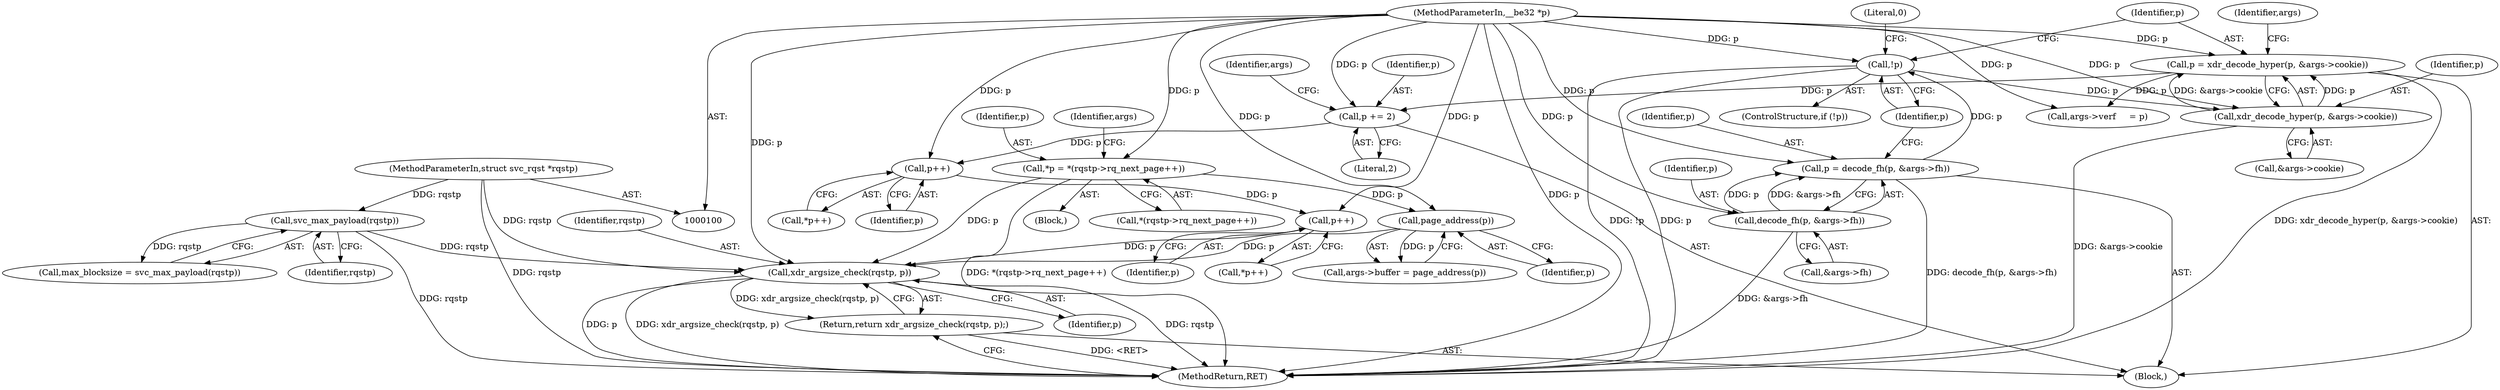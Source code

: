 digraph "1_linux_c70422f760c120480fee4de6c38804c72aa26bc1_7@del" {
"1000195" [label="(Call,xdr_argsize_check(rqstp, p))"];
"1000109" [label="(Call,svc_max_payload(rqstp))"];
"1000101" [label="(MethodParameterIn,struct svc_rqst *rqstp)"];
"1000189" [label="(Call,page_address(p))"];
"1000173" [label="(Call,*p = *(rqstp->rq_next_page++))"];
"1000102" [label="(MethodParameterIn,__be32 *p)"];
"1000154" [label="(Call,p++)"];
"1000146" [label="(Call,p++)"];
"1000137" [label="(Call,p += 2)"];
"1000124" [label="(Call,p = xdr_decode_hyper(p, &args->cookie))"];
"1000126" [label="(Call,xdr_decode_hyper(p, &args->cookie))"];
"1000120" [label="(Call,!p)"];
"1000111" [label="(Call,p = decode_fh(p, &args->fh))"];
"1000113" [label="(Call,decode_fh(p, &args->fh))"];
"1000194" [label="(Return,return xdr_argsize_check(rqstp, p);)"];
"1000111" [label="(Call,p = decode_fh(p, &args->fh))"];
"1000173" [label="(Call,*p = *(rqstp->rq_next_page++))"];
"1000145" [label="(Call,*p++)"];
"1000110" [label="(Identifier,rqstp)"];
"1000101" [label="(MethodParameterIn,struct svc_rqst *rqstp)"];
"1000190" [label="(Identifier,p)"];
"1000109" [label="(Call,svc_max_payload(rqstp))"];
"1000112" [label="(Identifier,p)"];
"1000115" [label="(Call,&args->fh)"];
"1000120" [label="(Call,!p)"];
"1000128" [label="(Call,&args->cookie)"];
"1000121" [label="(Identifier,p)"];
"1000107" [label="(Call,max_blocksize = svc_max_payload(rqstp))"];
"1000132" [label="(Call,args->verf     = p)"];
"1000138" [label="(Identifier,p)"];
"1000123" [label="(Literal,0)"];
"1000153" [label="(Call,*p++)"];
"1000189" [label="(Call,page_address(p))"];
"1000175" [label="(Call,*(rqstp->rq_next_page++))"];
"1000124" [label="(Call,p = xdr_decode_hyper(p, &args->cookie))"];
"1000119" [label="(ControlStructure,if (!p))"];
"1000114" [label="(Identifier,p)"];
"1000196" [label="(Identifier,rqstp)"];
"1000195" [label="(Call,xdr_argsize_check(rqstp, p))"];
"1000171" [label="(Block,)"];
"1000125" [label="(Identifier,p)"];
"1000147" [label="(Identifier,p)"];
"1000134" [label="(Identifier,args)"];
"1000137" [label="(Call,p += 2)"];
"1000102" [label="(MethodParameterIn,__be32 *p)"];
"1000198" [label="(MethodReturn,RET)"];
"1000142" [label="(Identifier,args)"];
"1000154" [label="(Call,p++)"];
"1000194" [label="(Return,return xdr_argsize_check(rqstp, p);)"];
"1000127" [label="(Identifier,p)"];
"1000104" [label="(Block,)"];
"1000197" [label="(Identifier,p)"];
"1000139" [label="(Literal,2)"];
"1000126" [label="(Call,xdr_decode_hyper(p, &args->cookie))"];
"1000113" [label="(Call,decode_fh(p, &args->fh))"];
"1000146" [label="(Call,p++)"];
"1000174" [label="(Identifier,p)"];
"1000155" [label="(Identifier,p)"];
"1000185" [label="(Call,args->buffer = page_address(p))"];
"1000183" [label="(Identifier,args)"];
"1000195" -> "1000194"  [label="AST: "];
"1000195" -> "1000197"  [label="CFG: "];
"1000196" -> "1000195"  [label="AST: "];
"1000197" -> "1000195"  [label="AST: "];
"1000194" -> "1000195"  [label="CFG: "];
"1000195" -> "1000198"  [label="DDG: p"];
"1000195" -> "1000198"  [label="DDG: xdr_argsize_check(rqstp, p)"];
"1000195" -> "1000198"  [label="DDG: rqstp"];
"1000195" -> "1000194"  [label="DDG: xdr_argsize_check(rqstp, p)"];
"1000109" -> "1000195"  [label="DDG: rqstp"];
"1000101" -> "1000195"  [label="DDG: rqstp"];
"1000189" -> "1000195"  [label="DDG: p"];
"1000154" -> "1000195"  [label="DDG: p"];
"1000173" -> "1000195"  [label="DDG: p"];
"1000102" -> "1000195"  [label="DDG: p"];
"1000109" -> "1000107"  [label="AST: "];
"1000109" -> "1000110"  [label="CFG: "];
"1000110" -> "1000109"  [label="AST: "];
"1000107" -> "1000109"  [label="CFG: "];
"1000109" -> "1000198"  [label="DDG: rqstp"];
"1000109" -> "1000107"  [label="DDG: rqstp"];
"1000101" -> "1000109"  [label="DDG: rqstp"];
"1000101" -> "1000100"  [label="AST: "];
"1000101" -> "1000198"  [label="DDG: rqstp"];
"1000189" -> "1000185"  [label="AST: "];
"1000189" -> "1000190"  [label="CFG: "];
"1000190" -> "1000189"  [label="AST: "];
"1000185" -> "1000189"  [label="CFG: "];
"1000189" -> "1000185"  [label="DDG: p"];
"1000173" -> "1000189"  [label="DDG: p"];
"1000102" -> "1000189"  [label="DDG: p"];
"1000173" -> "1000171"  [label="AST: "];
"1000173" -> "1000175"  [label="CFG: "];
"1000174" -> "1000173"  [label="AST: "];
"1000175" -> "1000173"  [label="AST: "];
"1000183" -> "1000173"  [label="CFG: "];
"1000173" -> "1000198"  [label="DDG: *(rqstp->rq_next_page++)"];
"1000102" -> "1000173"  [label="DDG: p"];
"1000102" -> "1000100"  [label="AST: "];
"1000102" -> "1000198"  [label="DDG: p"];
"1000102" -> "1000111"  [label="DDG: p"];
"1000102" -> "1000113"  [label="DDG: p"];
"1000102" -> "1000120"  [label="DDG: p"];
"1000102" -> "1000124"  [label="DDG: p"];
"1000102" -> "1000126"  [label="DDG: p"];
"1000102" -> "1000132"  [label="DDG: p"];
"1000102" -> "1000137"  [label="DDG: p"];
"1000102" -> "1000146"  [label="DDG: p"];
"1000102" -> "1000154"  [label="DDG: p"];
"1000154" -> "1000153"  [label="AST: "];
"1000154" -> "1000155"  [label="CFG: "];
"1000155" -> "1000154"  [label="AST: "];
"1000153" -> "1000154"  [label="CFG: "];
"1000146" -> "1000154"  [label="DDG: p"];
"1000146" -> "1000145"  [label="AST: "];
"1000146" -> "1000147"  [label="CFG: "];
"1000147" -> "1000146"  [label="AST: "];
"1000145" -> "1000146"  [label="CFG: "];
"1000137" -> "1000146"  [label="DDG: p"];
"1000137" -> "1000104"  [label="AST: "];
"1000137" -> "1000139"  [label="CFG: "];
"1000138" -> "1000137"  [label="AST: "];
"1000139" -> "1000137"  [label="AST: "];
"1000142" -> "1000137"  [label="CFG: "];
"1000124" -> "1000137"  [label="DDG: p"];
"1000124" -> "1000104"  [label="AST: "];
"1000124" -> "1000126"  [label="CFG: "];
"1000125" -> "1000124"  [label="AST: "];
"1000126" -> "1000124"  [label="AST: "];
"1000134" -> "1000124"  [label="CFG: "];
"1000124" -> "1000198"  [label="DDG: xdr_decode_hyper(p, &args->cookie)"];
"1000126" -> "1000124"  [label="DDG: p"];
"1000126" -> "1000124"  [label="DDG: &args->cookie"];
"1000124" -> "1000132"  [label="DDG: p"];
"1000126" -> "1000128"  [label="CFG: "];
"1000127" -> "1000126"  [label="AST: "];
"1000128" -> "1000126"  [label="AST: "];
"1000126" -> "1000198"  [label="DDG: &args->cookie"];
"1000120" -> "1000126"  [label="DDG: p"];
"1000120" -> "1000119"  [label="AST: "];
"1000120" -> "1000121"  [label="CFG: "];
"1000121" -> "1000120"  [label="AST: "];
"1000123" -> "1000120"  [label="CFG: "];
"1000125" -> "1000120"  [label="CFG: "];
"1000120" -> "1000198"  [label="DDG: p"];
"1000120" -> "1000198"  [label="DDG: !p"];
"1000111" -> "1000120"  [label="DDG: p"];
"1000111" -> "1000104"  [label="AST: "];
"1000111" -> "1000113"  [label="CFG: "];
"1000112" -> "1000111"  [label="AST: "];
"1000113" -> "1000111"  [label="AST: "];
"1000121" -> "1000111"  [label="CFG: "];
"1000111" -> "1000198"  [label="DDG: decode_fh(p, &args->fh)"];
"1000113" -> "1000111"  [label="DDG: p"];
"1000113" -> "1000111"  [label="DDG: &args->fh"];
"1000113" -> "1000115"  [label="CFG: "];
"1000114" -> "1000113"  [label="AST: "];
"1000115" -> "1000113"  [label="AST: "];
"1000113" -> "1000198"  [label="DDG: &args->fh"];
"1000194" -> "1000104"  [label="AST: "];
"1000198" -> "1000194"  [label="CFG: "];
"1000194" -> "1000198"  [label="DDG: <RET>"];
}
